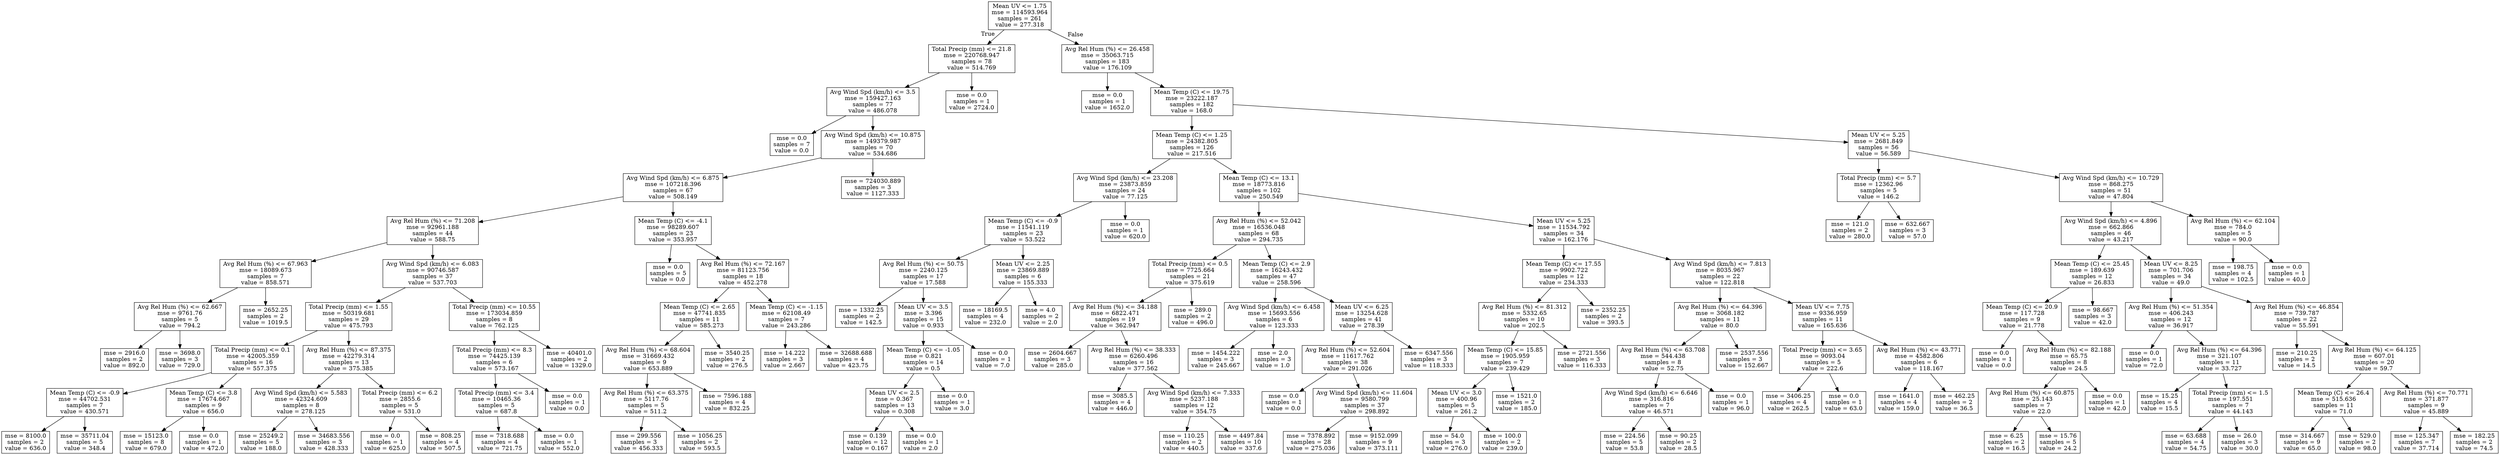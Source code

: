 digraph Tree {
node [shape=box] ;
0 [label="Mean UV <= 1.75\nmse = 114593.964\nsamples = 261\nvalue = 277.318"] ;
1 [label="Total Precip (mm) <= 21.8\nmse = 220768.947\nsamples = 78\nvalue = 514.769"] ;
0 -> 1 [labeldistance=2.5, labelangle=45, headlabel="True"] ;
2 [label="Avg Wind Spd (km/h) <= 3.5\nmse = 159427.163\nsamples = 77\nvalue = 486.078"] ;
1 -> 2 ;
3 [label="mse = 0.0\nsamples = 7\nvalue = 0.0"] ;
2 -> 3 ;
4 [label="Avg Wind Spd (km/h) <= 10.875\nmse = 149379.987\nsamples = 70\nvalue = 534.686"] ;
2 -> 4 ;
5 [label="Avg Wind Spd (km/h) <= 6.875\nmse = 107218.396\nsamples = 67\nvalue = 508.149"] ;
4 -> 5 ;
6 [label="Avg Rel Hum (%) <= 71.208\nmse = 92961.188\nsamples = 44\nvalue = 588.75"] ;
5 -> 6 ;
7 [label="Avg Rel Hum (%) <= 67.963\nmse = 18089.673\nsamples = 7\nvalue = 858.571"] ;
6 -> 7 ;
8 [label="Avg Rel Hum (%) <= 62.667\nmse = 9761.76\nsamples = 5\nvalue = 794.2"] ;
7 -> 8 ;
9 [label="mse = 2916.0\nsamples = 2\nvalue = 892.0"] ;
8 -> 9 ;
10 [label="mse = 3698.0\nsamples = 3\nvalue = 729.0"] ;
8 -> 10 ;
11 [label="mse = 2652.25\nsamples = 2\nvalue = 1019.5"] ;
7 -> 11 ;
12 [label="Avg Wind Spd (km/h) <= 6.083\nmse = 90746.587\nsamples = 37\nvalue = 537.703"] ;
6 -> 12 ;
13 [label="Total Precip (mm) <= 1.55\nmse = 50319.681\nsamples = 29\nvalue = 475.793"] ;
12 -> 13 ;
14 [label="Total Precip (mm) <= 0.1\nmse = 42005.359\nsamples = 16\nvalue = 557.375"] ;
13 -> 14 ;
15 [label="Mean Temp (C) <= -0.9\nmse = 44702.531\nsamples = 7\nvalue = 430.571"] ;
14 -> 15 ;
16 [label="mse = 8100.0\nsamples = 2\nvalue = 636.0"] ;
15 -> 16 ;
17 [label="mse = 35711.04\nsamples = 5\nvalue = 348.4"] ;
15 -> 17 ;
18 [label="Mean Temp (C) <= 3.8\nmse = 17674.667\nsamples = 9\nvalue = 656.0"] ;
14 -> 18 ;
19 [label="mse = 15123.0\nsamples = 8\nvalue = 679.0"] ;
18 -> 19 ;
20 [label="mse = 0.0\nsamples = 1\nvalue = 472.0"] ;
18 -> 20 ;
21 [label="Avg Rel Hum (%) <= 87.375\nmse = 42279.314\nsamples = 13\nvalue = 375.385"] ;
13 -> 21 ;
22 [label="Avg Wind Spd (km/h) <= 5.583\nmse = 42324.609\nsamples = 8\nvalue = 278.125"] ;
21 -> 22 ;
23 [label="mse = 25249.2\nsamples = 5\nvalue = 188.0"] ;
22 -> 23 ;
24 [label="mse = 34683.556\nsamples = 3\nvalue = 428.333"] ;
22 -> 24 ;
25 [label="Total Precip (mm) <= 6.2\nmse = 2855.6\nsamples = 5\nvalue = 531.0"] ;
21 -> 25 ;
26 [label="mse = 0.0\nsamples = 1\nvalue = 625.0"] ;
25 -> 26 ;
27 [label="mse = 808.25\nsamples = 4\nvalue = 507.5"] ;
25 -> 27 ;
28 [label="Total Precip (mm) <= 10.55\nmse = 173034.859\nsamples = 8\nvalue = 762.125"] ;
12 -> 28 ;
29 [label="Total Precip (mm) <= 8.3\nmse = 74425.139\nsamples = 6\nvalue = 573.167"] ;
28 -> 29 ;
30 [label="Total Precip (mm) <= 3.4\nmse = 10465.36\nsamples = 5\nvalue = 687.8"] ;
29 -> 30 ;
31 [label="mse = 7318.688\nsamples = 4\nvalue = 721.75"] ;
30 -> 31 ;
32 [label="mse = 0.0\nsamples = 1\nvalue = 552.0"] ;
30 -> 32 ;
33 [label="mse = 0.0\nsamples = 1\nvalue = 0.0"] ;
29 -> 33 ;
34 [label="mse = 40401.0\nsamples = 2\nvalue = 1329.0"] ;
28 -> 34 ;
35 [label="Mean Temp (C) <= -4.1\nmse = 98289.607\nsamples = 23\nvalue = 353.957"] ;
5 -> 35 ;
36 [label="mse = 0.0\nsamples = 5\nvalue = 0.0"] ;
35 -> 36 ;
37 [label="Avg Rel Hum (%) <= 72.167\nmse = 81123.756\nsamples = 18\nvalue = 452.278"] ;
35 -> 37 ;
38 [label="Mean Temp (C) <= 2.65\nmse = 47741.835\nsamples = 11\nvalue = 585.273"] ;
37 -> 38 ;
39 [label="Avg Rel Hum (%) <= 68.604\nmse = 31669.432\nsamples = 9\nvalue = 653.889"] ;
38 -> 39 ;
40 [label="Avg Rel Hum (%) <= 63.375\nmse = 5117.76\nsamples = 5\nvalue = 511.2"] ;
39 -> 40 ;
41 [label="mse = 299.556\nsamples = 3\nvalue = 456.333"] ;
40 -> 41 ;
42 [label="mse = 1056.25\nsamples = 2\nvalue = 593.5"] ;
40 -> 42 ;
43 [label="mse = 7596.188\nsamples = 4\nvalue = 832.25"] ;
39 -> 43 ;
44 [label="mse = 3540.25\nsamples = 2\nvalue = 276.5"] ;
38 -> 44 ;
45 [label="Mean Temp (C) <= -1.15\nmse = 62108.49\nsamples = 7\nvalue = 243.286"] ;
37 -> 45 ;
46 [label="mse = 14.222\nsamples = 3\nvalue = 2.667"] ;
45 -> 46 ;
47 [label="mse = 32688.688\nsamples = 4\nvalue = 423.75"] ;
45 -> 47 ;
48 [label="mse = 724030.889\nsamples = 3\nvalue = 1127.333"] ;
4 -> 48 ;
49 [label="mse = 0.0\nsamples = 1\nvalue = 2724.0"] ;
1 -> 49 ;
50 [label="Avg Rel Hum (%) <= 26.458\nmse = 35063.715\nsamples = 183\nvalue = 176.109"] ;
0 -> 50 [labeldistance=2.5, labelangle=-45, headlabel="False"] ;
51 [label="mse = 0.0\nsamples = 1\nvalue = 1652.0"] ;
50 -> 51 ;
52 [label="Mean Temp (C) <= 19.75\nmse = 23222.187\nsamples = 182\nvalue = 168.0"] ;
50 -> 52 ;
53 [label="Mean Temp (C) <= 1.25\nmse = 24382.805\nsamples = 126\nvalue = 217.516"] ;
52 -> 53 ;
54 [label="Avg Wind Spd (km/h) <= 23.208\nmse = 23873.859\nsamples = 24\nvalue = 77.125"] ;
53 -> 54 ;
55 [label="Mean Temp (C) <= -0.9\nmse = 11541.119\nsamples = 23\nvalue = 53.522"] ;
54 -> 55 ;
56 [label="Avg Rel Hum (%) <= 50.75\nmse = 2240.125\nsamples = 17\nvalue = 17.588"] ;
55 -> 56 ;
57 [label="mse = 1332.25\nsamples = 2\nvalue = 142.5"] ;
56 -> 57 ;
58 [label="Mean UV <= 3.5\nmse = 3.396\nsamples = 15\nvalue = 0.933"] ;
56 -> 58 ;
59 [label="Mean Temp (C) <= -1.05\nmse = 0.821\nsamples = 14\nvalue = 0.5"] ;
58 -> 59 ;
60 [label="Mean UV <= 2.5\nmse = 0.367\nsamples = 13\nvalue = 0.308"] ;
59 -> 60 ;
61 [label="mse = 0.139\nsamples = 12\nvalue = 0.167"] ;
60 -> 61 ;
62 [label="mse = 0.0\nsamples = 1\nvalue = 2.0"] ;
60 -> 62 ;
63 [label="mse = 0.0\nsamples = 1\nvalue = 3.0"] ;
59 -> 63 ;
64 [label="mse = 0.0\nsamples = 1\nvalue = 7.0"] ;
58 -> 64 ;
65 [label="Mean UV <= 2.25\nmse = 23869.889\nsamples = 6\nvalue = 155.333"] ;
55 -> 65 ;
66 [label="mse = 18169.5\nsamples = 4\nvalue = 232.0"] ;
65 -> 66 ;
67 [label="mse = 4.0\nsamples = 2\nvalue = 2.0"] ;
65 -> 67 ;
68 [label="mse = 0.0\nsamples = 1\nvalue = 620.0"] ;
54 -> 68 ;
69 [label="Mean Temp (C) <= 13.1\nmse = 18773.816\nsamples = 102\nvalue = 250.549"] ;
53 -> 69 ;
70 [label="Avg Rel Hum (%) <= 52.042\nmse = 16536.048\nsamples = 68\nvalue = 294.735"] ;
69 -> 70 ;
71 [label="Total Precip (mm) <= 0.5\nmse = 7725.664\nsamples = 21\nvalue = 375.619"] ;
70 -> 71 ;
72 [label="Avg Rel Hum (%) <= 34.188\nmse = 6822.471\nsamples = 19\nvalue = 362.947"] ;
71 -> 72 ;
73 [label="mse = 2604.667\nsamples = 3\nvalue = 285.0"] ;
72 -> 73 ;
74 [label="Avg Rel Hum (%) <= 38.333\nmse = 6260.496\nsamples = 16\nvalue = 377.562"] ;
72 -> 74 ;
75 [label="mse = 3085.5\nsamples = 4\nvalue = 446.0"] ;
74 -> 75 ;
76 [label="Avg Wind Spd (km/h) <= 7.333\nmse = 5237.188\nsamples = 12\nvalue = 354.75"] ;
74 -> 76 ;
77 [label="mse = 110.25\nsamples = 2\nvalue = 440.5"] ;
76 -> 77 ;
78 [label="mse = 4497.84\nsamples = 10\nvalue = 337.6"] ;
76 -> 78 ;
79 [label="mse = 289.0\nsamples = 2\nvalue = 496.0"] ;
71 -> 79 ;
80 [label="Mean Temp (C) <= 2.9\nmse = 16243.432\nsamples = 47\nvalue = 258.596"] ;
70 -> 80 ;
81 [label="Avg Wind Spd (km/h) <= 6.458\nmse = 15693.556\nsamples = 6\nvalue = 123.333"] ;
80 -> 81 ;
82 [label="mse = 1454.222\nsamples = 3\nvalue = 245.667"] ;
81 -> 82 ;
83 [label="mse = 2.0\nsamples = 3\nvalue = 1.0"] ;
81 -> 83 ;
84 [label="Mean UV <= 6.25\nmse = 13254.628\nsamples = 41\nvalue = 278.39"] ;
80 -> 84 ;
85 [label="Avg Rel Hum (%) <= 52.604\nmse = 11617.762\nsamples = 38\nvalue = 291.026"] ;
84 -> 85 ;
86 [label="mse = 0.0\nsamples = 1\nvalue = 0.0"] ;
85 -> 86 ;
87 [label="Avg Wind Spd (km/h) <= 11.604\nmse = 9580.799\nsamples = 37\nvalue = 298.892"] ;
85 -> 87 ;
88 [label="mse = 7378.892\nsamples = 28\nvalue = 275.036"] ;
87 -> 88 ;
89 [label="mse = 9152.099\nsamples = 9\nvalue = 373.111"] ;
87 -> 89 ;
90 [label="mse = 6347.556\nsamples = 3\nvalue = 118.333"] ;
84 -> 90 ;
91 [label="Mean UV <= 5.25\nmse = 11534.792\nsamples = 34\nvalue = 162.176"] ;
69 -> 91 ;
92 [label="Mean Temp (C) <= 17.55\nmse = 9902.722\nsamples = 12\nvalue = 234.333"] ;
91 -> 92 ;
93 [label="Avg Rel Hum (%) <= 81.312\nmse = 5332.65\nsamples = 10\nvalue = 202.5"] ;
92 -> 93 ;
94 [label="Mean Temp (C) <= 15.85\nmse = 1905.959\nsamples = 7\nvalue = 239.429"] ;
93 -> 94 ;
95 [label="Mean UV <= 3.0\nmse = 400.96\nsamples = 5\nvalue = 261.2"] ;
94 -> 95 ;
96 [label="mse = 54.0\nsamples = 3\nvalue = 276.0"] ;
95 -> 96 ;
97 [label="mse = 100.0\nsamples = 2\nvalue = 239.0"] ;
95 -> 97 ;
98 [label="mse = 1521.0\nsamples = 2\nvalue = 185.0"] ;
94 -> 98 ;
99 [label="mse = 2721.556\nsamples = 3\nvalue = 116.333"] ;
93 -> 99 ;
100 [label="mse = 2352.25\nsamples = 2\nvalue = 393.5"] ;
92 -> 100 ;
101 [label="Avg Wind Spd (km/h) <= 7.813\nmse = 8035.967\nsamples = 22\nvalue = 122.818"] ;
91 -> 101 ;
102 [label="Avg Rel Hum (%) <= 64.396\nmse = 3068.182\nsamples = 11\nvalue = 80.0"] ;
101 -> 102 ;
103 [label="Avg Rel Hum (%) <= 63.708\nmse = 544.438\nsamples = 8\nvalue = 52.75"] ;
102 -> 103 ;
104 [label="Avg Wind Spd (km/h) <= 6.646\nmse = 316.816\nsamples = 7\nvalue = 46.571"] ;
103 -> 104 ;
105 [label="mse = 224.56\nsamples = 5\nvalue = 53.8"] ;
104 -> 105 ;
106 [label="mse = 90.25\nsamples = 2\nvalue = 28.5"] ;
104 -> 106 ;
107 [label="mse = 0.0\nsamples = 1\nvalue = 96.0"] ;
103 -> 107 ;
108 [label="mse = 2537.556\nsamples = 3\nvalue = 152.667"] ;
102 -> 108 ;
109 [label="Mean UV <= 7.75\nmse = 9336.959\nsamples = 11\nvalue = 165.636"] ;
101 -> 109 ;
110 [label="Total Precip (mm) <= 3.65\nmse = 9093.04\nsamples = 5\nvalue = 222.6"] ;
109 -> 110 ;
111 [label="mse = 3406.25\nsamples = 4\nvalue = 262.5"] ;
110 -> 111 ;
112 [label="mse = 0.0\nsamples = 1\nvalue = 63.0"] ;
110 -> 112 ;
113 [label="Avg Rel Hum (%) <= 43.771\nmse = 4582.806\nsamples = 6\nvalue = 118.167"] ;
109 -> 113 ;
114 [label="mse = 1641.0\nsamples = 4\nvalue = 159.0"] ;
113 -> 114 ;
115 [label="mse = 462.25\nsamples = 2\nvalue = 36.5"] ;
113 -> 115 ;
116 [label="Mean UV <= 5.25\nmse = 2681.849\nsamples = 56\nvalue = 56.589"] ;
52 -> 116 ;
117 [label="Total Precip (mm) <= 5.7\nmse = 12362.96\nsamples = 5\nvalue = 146.2"] ;
116 -> 117 ;
118 [label="mse = 121.0\nsamples = 2\nvalue = 280.0"] ;
117 -> 118 ;
119 [label="mse = 632.667\nsamples = 3\nvalue = 57.0"] ;
117 -> 119 ;
120 [label="Avg Wind Spd (km/h) <= 10.729\nmse = 868.275\nsamples = 51\nvalue = 47.804"] ;
116 -> 120 ;
121 [label="Avg Wind Spd (km/h) <= 4.896\nmse = 662.866\nsamples = 46\nvalue = 43.217"] ;
120 -> 121 ;
122 [label="Mean Temp (C) <= 25.45\nmse = 189.639\nsamples = 12\nvalue = 26.833"] ;
121 -> 122 ;
123 [label="Mean Temp (C) <= 20.9\nmse = 117.728\nsamples = 9\nvalue = 21.778"] ;
122 -> 123 ;
124 [label="mse = 0.0\nsamples = 1\nvalue = 0.0"] ;
123 -> 124 ;
125 [label="Avg Rel Hum (%) <= 82.188\nmse = 65.75\nsamples = 8\nvalue = 24.5"] ;
123 -> 125 ;
126 [label="Avg Rel Hum (%) <= 60.875\nmse = 25.143\nsamples = 7\nvalue = 22.0"] ;
125 -> 126 ;
127 [label="mse = 6.25\nsamples = 2\nvalue = 16.5"] ;
126 -> 127 ;
128 [label="mse = 15.76\nsamples = 5\nvalue = 24.2"] ;
126 -> 128 ;
129 [label="mse = 0.0\nsamples = 1\nvalue = 42.0"] ;
125 -> 129 ;
130 [label="mse = 98.667\nsamples = 3\nvalue = 42.0"] ;
122 -> 130 ;
131 [label="Mean UV <= 8.25\nmse = 701.706\nsamples = 34\nvalue = 49.0"] ;
121 -> 131 ;
132 [label="Avg Rel Hum (%) <= 51.354\nmse = 406.243\nsamples = 12\nvalue = 36.917"] ;
131 -> 132 ;
133 [label="mse = 0.0\nsamples = 1\nvalue = 72.0"] ;
132 -> 133 ;
134 [label="Avg Rel Hum (%) <= 64.396\nmse = 321.107\nsamples = 11\nvalue = 33.727"] ;
132 -> 134 ;
135 [label="mse = 15.25\nsamples = 4\nvalue = 15.5"] ;
134 -> 135 ;
136 [label="Total Precip (mm) <= 1.5\nmse = 197.551\nsamples = 7\nvalue = 44.143"] ;
134 -> 136 ;
137 [label="mse = 63.688\nsamples = 4\nvalue = 54.75"] ;
136 -> 137 ;
138 [label="mse = 26.0\nsamples = 3\nvalue = 30.0"] ;
136 -> 138 ;
139 [label="Avg Rel Hum (%) <= 46.854\nmse = 739.787\nsamples = 22\nvalue = 55.591"] ;
131 -> 139 ;
140 [label="mse = 210.25\nsamples = 2\nvalue = 14.5"] ;
139 -> 140 ;
141 [label="Avg Rel Hum (%) <= 64.125\nmse = 607.01\nsamples = 20\nvalue = 59.7"] ;
139 -> 141 ;
142 [label="Mean Temp (C) <= 26.4\nmse = 515.636\nsamples = 11\nvalue = 71.0"] ;
141 -> 142 ;
143 [label="mse = 314.667\nsamples = 9\nvalue = 65.0"] ;
142 -> 143 ;
144 [label="mse = 529.0\nsamples = 2\nvalue = 98.0"] ;
142 -> 144 ;
145 [label="Avg Rel Hum (%) <= 70.771\nmse = 371.877\nsamples = 9\nvalue = 45.889"] ;
141 -> 145 ;
146 [label="mse = 125.347\nsamples = 7\nvalue = 37.714"] ;
145 -> 146 ;
147 [label="mse = 182.25\nsamples = 2\nvalue = 74.5"] ;
145 -> 147 ;
148 [label="Avg Rel Hum (%) <= 62.104\nmse = 784.0\nsamples = 5\nvalue = 90.0"] ;
120 -> 148 ;
149 [label="mse = 198.75\nsamples = 4\nvalue = 102.5"] ;
148 -> 149 ;
150 [label="mse = 0.0\nsamples = 1\nvalue = 40.0"] ;
148 -> 150 ;
}